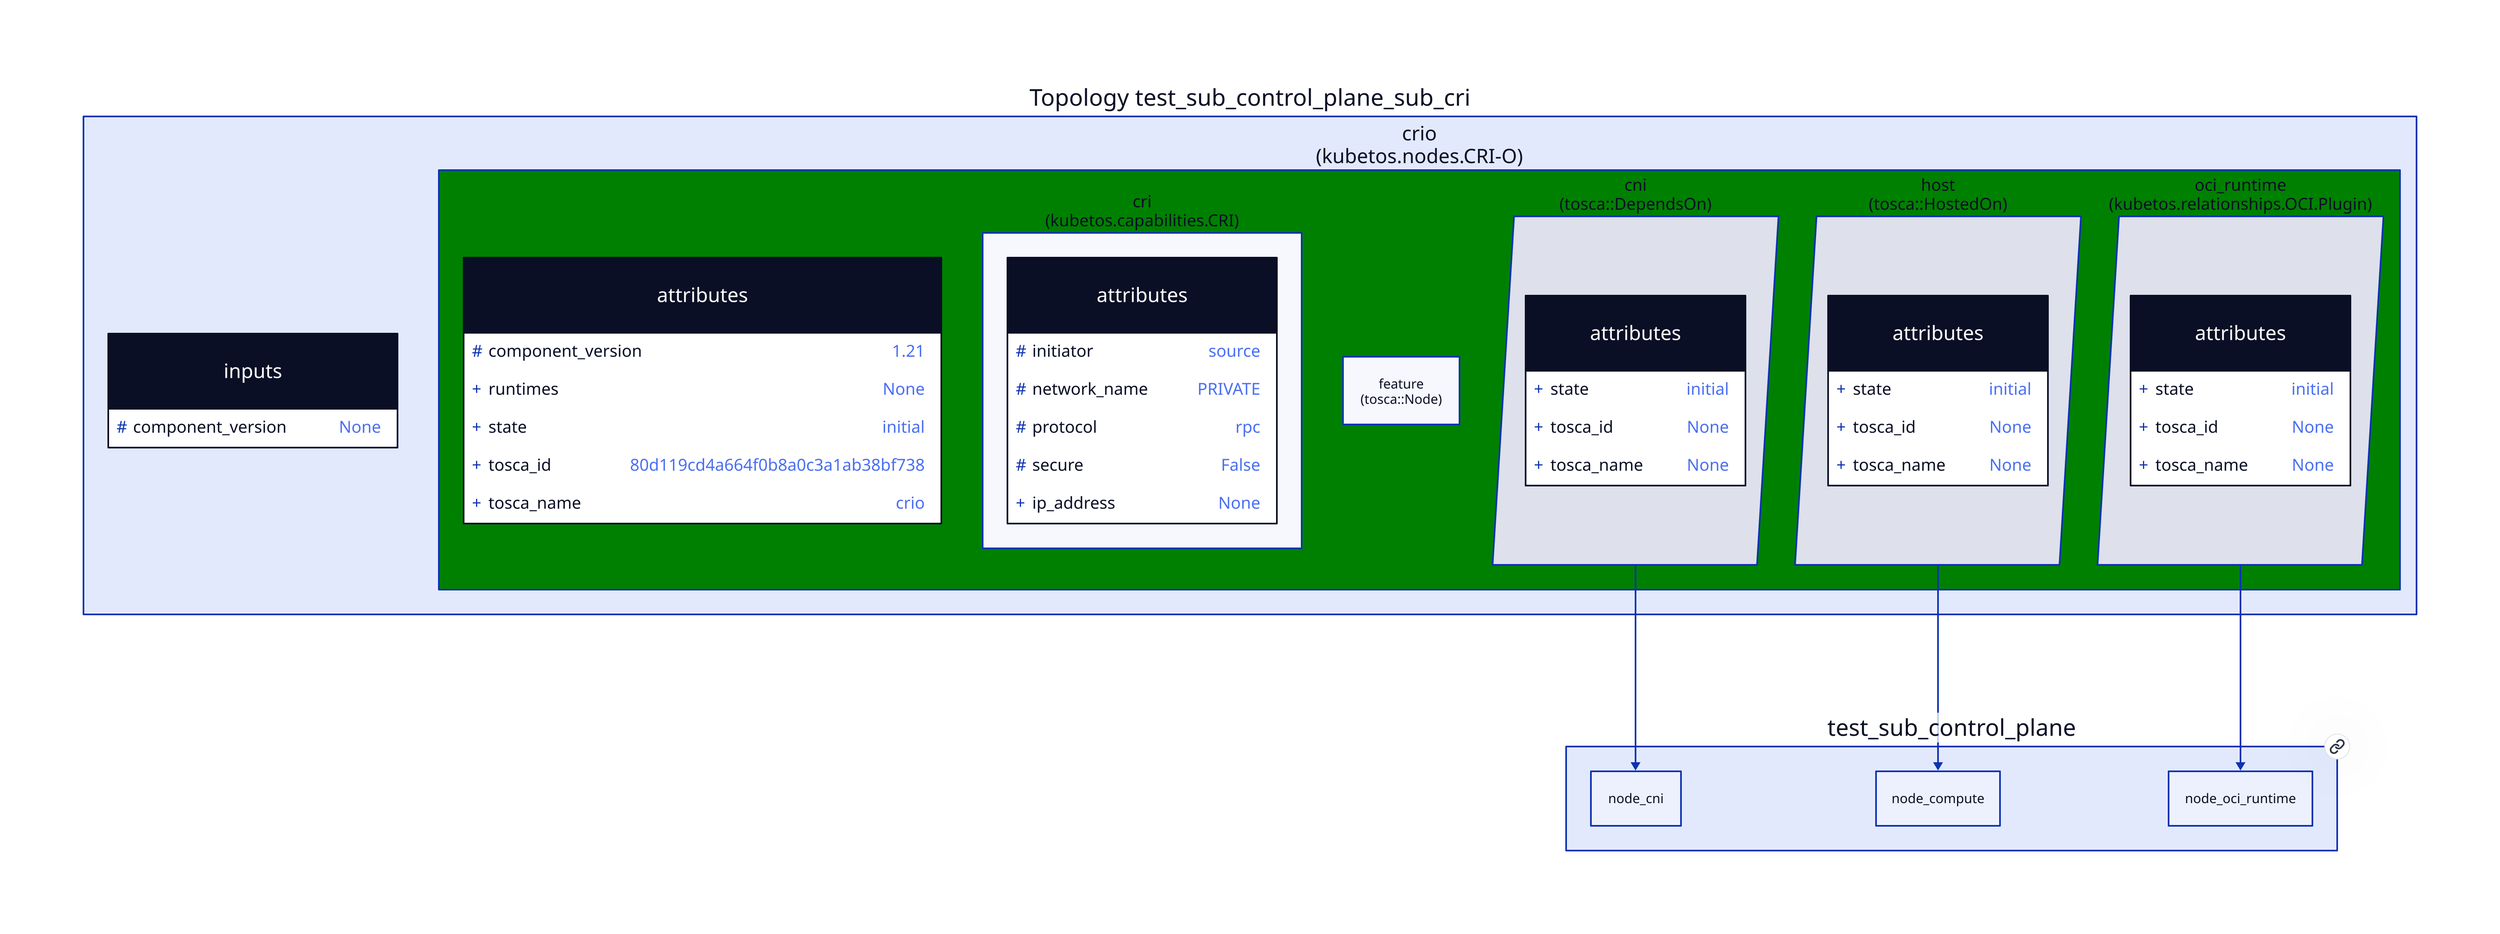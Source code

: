
  test_sub_control_plane_sub_cri: "Topology test_sub_control_plane_sub_cri" {
  
  inputs {
    shape: class
  
    \#component_version: "None"
    
  }
  
  node_crio: "crio\n(kubetos.nodes.CRI-O)" {
  
    style { fill: green }
    
  attributes {
    shape: class
  
    \#component_version: "1.21"
    
    +runtimes: "None"
    
    +state: "initial"
    
    +tosca_id: "80d119cd4a664f0b8a0c3a1ab38bf738"
    
    +tosca_name: "crio"
    
  }
  
  cri: "cri\n(kubetos.capabilities.CRI)" {
  
  attributes {
    shape: class
  
    \#initiator: "source"
    
    \#network_name: "PRIVATE"
    
    \#protocol: "rpc"
    
    \#secure: "False"
    
    +ip_address: "None"
    
  }
  
  }
  
  feature: "feature\n(tosca::Node)" {
  
  }
  
  rel_cni: "cni\n(tosca::DependsOn)" {
    shape: parallelogram
  
  attributes {
    shape: class
  
    +state: "initial"
    
    +tosca_id: "None"
    
    +tosca_name: "None"
    
  }
  
  }
  
  rel_host: "host\n(tosca::HostedOn)" {
    shape: parallelogram
  
  attributes {
    shape: class
  
    +state: "initial"
    
    +tosca_id: "None"
    
    +tosca_name: "None"
    
  }
  
  }
  
  rel_oci_runtime: "oci_runtime\n(kubetos.relationships.OCI.Plugin)" {
    shape: parallelogram
  
  attributes {
    shape: class
  
    +state: "initial"
    
    +tosca_id: "None"
    
    +tosca_name: "None"
    
  }
  
  }
  
  }
  
  }
  
      test_sub_control_plane { link: "./test_sub_control_plane.svg" }
      test_sub_control_plane_sub_cri.node_crio.rel_cni -> test_sub_control_plane.node_cni
      
      test_sub_control_plane { link: "./test_sub_control_plane.svg" }
      test_sub_control_plane_sub_cri.node_crio.rel_host -> test_sub_control_plane.node_compute
      
      test_sub_control_plane { link: "./test_sub_control_plane.svg" }
      test_sub_control_plane_sub_cri.node_crio.rel_oci_runtime -> test_sub_control_plane.node_oci_runtime
      